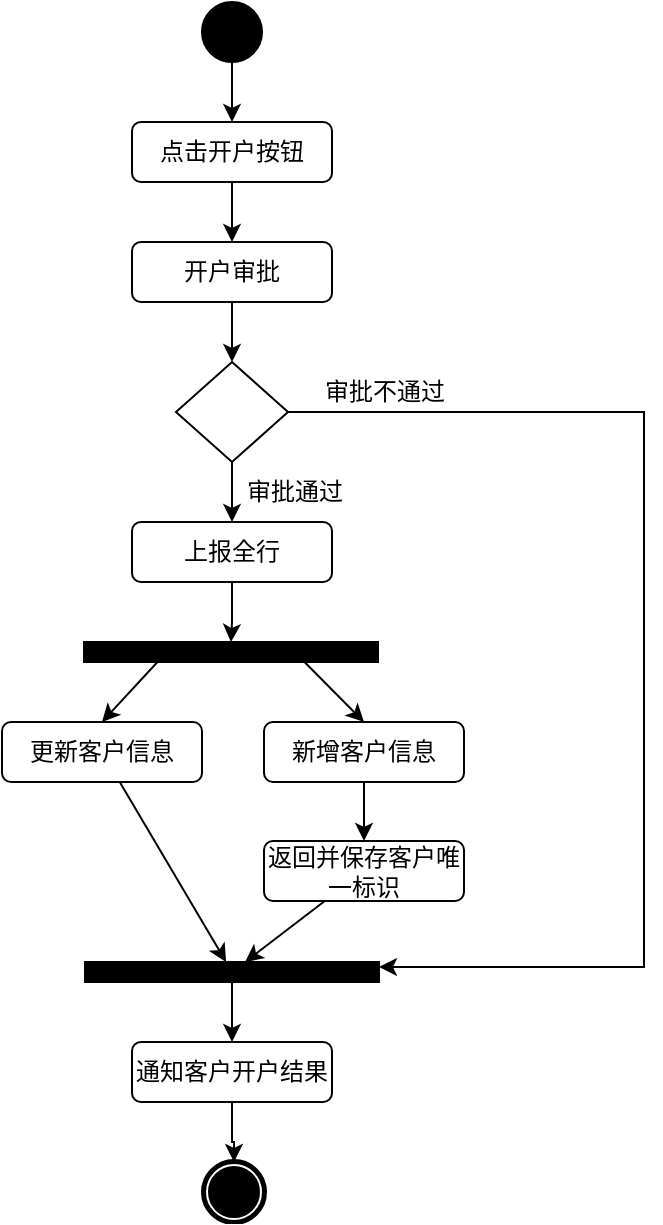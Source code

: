 <mxfile version="21.6.3" type="github">
  <diagram name="第 1 页" id="KpwH38NJhL-2iP__na4u">
    <mxGraphModel dx="1166" dy="775" grid="1" gridSize="10" guides="1" tooltips="1" connect="1" arrows="1" fold="1" page="1" pageScale="1" pageWidth="827" pageHeight="1169" math="0" shadow="0">
      <root>
        <mxCell id="0" />
        <mxCell id="1" parent="0" />
        <mxCell id="4NqjiliNqMVZv8EwBXte-3" value="" style="edgeStyle=orthogonalEdgeStyle;rounded=0;orthogonalLoop=1;jettySize=auto;html=1;" edge="1" parent="1" source="4NqjiliNqMVZv8EwBXte-1" target="4NqjiliNqMVZv8EwBXte-2">
          <mxGeometry relative="1" as="geometry" />
        </mxCell>
        <mxCell id="4NqjiliNqMVZv8EwBXte-1" value="" style="ellipse;whiteSpace=wrap;html=1;rounded=0;shadow=0;comic=0;labelBackgroundColor=none;strokeWidth=1;fillColor=#000000;fontFamily=Verdana;fontSize=12;align=center;" vertex="1" parent="1">
          <mxGeometry x="399" y="150" width="30" height="30" as="geometry" />
        </mxCell>
        <mxCell id="4NqjiliNqMVZv8EwBXte-7" value="" style="edgeStyle=orthogonalEdgeStyle;rounded=0;orthogonalLoop=1;jettySize=auto;html=1;" edge="1" parent="1" source="4NqjiliNqMVZv8EwBXte-2" target="4NqjiliNqMVZv8EwBXte-6">
          <mxGeometry relative="1" as="geometry" />
        </mxCell>
        <mxCell id="4NqjiliNqMVZv8EwBXte-2" value="点击开户按钮" style="rounded=1;whiteSpace=wrap;html=1;" vertex="1" parent="1">
          <mxGeometry x="364" y="210" width="100" height="30" as="geometry" />
        </mxCell>
        <mxCell id="4NqjiliNqMVZv8EwBXte-9" value="" style="edgeStyle=orthogonalEdgeStyle;rounded=0;orthogonalLoop=1;jettySize=auto;html=1;" edge="1" parent="1" source="4NqjiliNqMVZv8EwBXte-6" target="4NqjiliNqMVZv8EwBXte-8">
          <mxGeometry relative="1" as="geometry" />
        </mxCell>
        <mxCell id="4NqjiliNqMVZv8EwBXte-6" value="开户审批" style="rounded=1;whiteSpace=wrap;html=1;" vertex="1" parent="1">
          <mxGeometry x="364" y="270" width="100" height="30" as="geometry" />
        </mxCell>
        <mxCell id="4NqjiliNqMVZv8EwBXte-11" value="" style="edgeStyle=orthogonalEdgeStyle;rounded=0;orthogonalLoop=1;jettySize=auto;html=1;" edge="1" parent="1" source="4NqjiliNqMVZv8EwBXte-8" target="4NqjiliNqMVZv8EwBXte-10">
          <mxGeometry relative="1" as="geometry" />
        </mxCell>
        <mxCell id="4NqjiliNqMVZv8EwBXte-24" style="edgeStyle=orthogonalEdgeStyle;rounded=0;orthogonalLoop=1;jettySize=auto;html=1;entryX=1;entryY=0.25;entryDx=0;entryDy=0;" edge="1" parent="1" source="4NqjiliNqMVZv8EwBXte-8" target="4NqjiliNqMVZv8EwBXte-20">
          <mxGeometry relative="1" as="geometry">
            <Array as="points">
              <mxPoint x="620" y="355" />
              <mxPoint x="620" y="633" />
            </Array>
          </mxGeometry>
        </mxCell>
        <mxCell id="4NqjiliNqMVZv8EwBXte-8" value="" style="rhombus;whiteSpace=wrap;html=1;" vertex="1" parent="1">
          <mxGeometry x="386" y="330" width="56" height="50" as="geometry" />
        </mxCell>
        <mxCell id="4NqjiliNqMVZv8EwBXte-13" style="edgeStyle=orthogonalEdgeStyle;rounded=0;orthogonalLoop=1;jettySize=auto;html=1;entryX=0.5;entryY=0;entryDx=0;entryDy=0;" edge="1" parent="1" source="4NqjiliNqMVZv8EwBXte-10" target="4NqjiliNqMVZv8EwBXte-12">
          <mxGeometry relative="1" as="geometry" />
        </mxCell>
        <mxCell id="4NqjiliNqMVZv8EwBXte-10" value="上报全行" style="rounded=1;whiteSpace=wrap;html=1;" vertex="1" parent="1">
          <mxGeometry x="364" y="410" width="100" height="30" as="geometry" />
        </mxCell>
        <mxCell id="4NqjiliNqMVZv8EwBXte-12" value="" style="whiteSpace=wrap;html=1;rounded=0;shadow=0;comic=0;labelBackgroundColor=none;strokeWidth=1;fillColor=#000000;fontFamily=Verdana;fontSize=12;align=center;rotation=0;" vertex="1" parent="1">
          <mxGeometry x="340" y="470" width="147" height="10" as="geometry" />
        </mxCell>
        <mxCell id="4NqjiliNqMVZv8EwBXte-21" value="" style="rounded=0;orthogonalLoop=1;jettySize=auto;html=1;" edge="1" parent="1" source="4NqjiliNqMVZv8EwBXte-14" target="4NqjiliNqMVZv8EwBXte-20">
          <mxGeometry relative="1" as="geometry" />
        </mxCell>
        <mxCell id="4NqjiliNqMVZv8EwBXte-14" value="更新客户信息" style="rounded=1;whiteSpace=wrap;html=1;" vertex="1" parent="1">
          <mxGeometry x="299" y="510" width="100" height="30" as="geometry" />
        </mxCell>
        <mxCell id="4NqjiliNqMVZv8EwBXte-19" value="" style="edgeStyle=orthogonalEdgeStyle;rounded=0;orthogonalLoop=1;jettySize=auto;html=1;" edge="1" parent="1" source="4NqjiliNqMVZv8EwBXte-15" target="4NqjiliNqMVZv8EwBXte-18">
          <mxGeometry relative="1" as="geometry" />
        </mxCell>
        <mxCell id="4NqjiliNqMVZv8EwBXte-15" value="新增客户信息" style="rounded=1;whiteSpace=wrap;html=1;" vertex="1" parent="1">
          <mxGeometry x="430" y="510" width="100" height="30" as="geometry" />
        </mxCell>
        <mxCell id="4NqjiliNqMVZv8EwBXte-16" value="" style="endArrow=classic;html=1;rounded=0;exitX=0.25;exitY=1;exitDx=0;exitDy=0;entryX=0.5;entryY=0;entryDx=0;entryDy=0;" edge="1" parent="1" source="4NqjiliNqMVZv8EwBXte-12" target="4NqjiliNqMVZv8EwBXte-14">
          <mxGeometry width="50" height="50" relative="1" as="geometry">
            <mxPoint x="290" y="630" as="sourcePoint" />
            <mxPoint x="340" y="580" as="targetPoint" />
          </mxGeometry>
        </mxCell>
        <mxCell id="4NqjiliNqMVZv8EwBXte-17" value="" style="endArrow=classic;html=1;rounded=0;exitX=0.75;exitY=1;exitDx=0;exitDy=0;entryX=0.5;entryY=0;entryDx=0;entryDy=0;" edge="1" parent="1" source="4NqjiliNqMVZv8EwBXte-12" target="4NqjiliNqMVZv8EwBXte-15">
          <mxGeometry width="50" height="50" relative="1" as="geometry">
            <mxPoint x="387" y="490" as="sourcePoint" />
            <mxPoint x="359" y="520" as="targetPoint" />
          </mxGeometry>
        </mxCell>
        <mxCell id="4NqjiliNqMVZv8EwBXte-22" value="" style="rounded=0;orthogonalLoop=1;jettySize=auto;html=1;" edge="1" parent="1" source="4NqjiliNqMVZv8EwBXte-18" target="4NqjiliNqMVZv8EwBXte-20">
          <mxGeometry relative="1" as="geometry" />
        </mxCell>
        <mxCell id="4NqjiliNqMVZv8EwBXte-18" value="返回并保存客户唯一标识" style="rounded=1;whiteSpace=wrap;html=1;" vertex="1" parent="1">
          <mxGeometry x="430" y="569.5" width="100" height="30" as="geometry" />
        </mxCell>
        <mxCell id="4NqjiliNqMVZv8EwBXte-28" value="" style="edgeStyle=orthogonalEdgeStyle;rounded=0;orthogonalLoop=1;jettySize=auto;html=1;" edge="1" parent="1" source="4NqjiliNqMVZv8EwBXte-20" target="4NqjiliNqMVZv8EwBXte-27">
          <mxGeometry relative="1" as="geometry" />
        </mxCell>
        <mxCell id="4NqjiliNqMVZv8EwBXte-20" value="" style="whiteSpace=wrap;html=1;rounded=0;shadow=0;comic=0;labelBackgroundColor=none;strokeWidth=1;fillColor=#000000;fontFamily=Verdana;fontSize=12;align=center;rotation=0;" vertex="1" parent="1">
          <mxGeometry x="340.5" y="630" width="147" height="10" as="geometry" />
        </mxCell>
        <mxCell id="4NqjiliNqMVZv8EwBXte-23" value="审批通过" style="text;html=1;align=center;verticalAlign=middle;resizable=0;points=[];autosize=1;strokeColor=none;fillColor=none;" vertex="1" parent="1">
          <mxGeometry x="410" y="380" width="70" height="30" as="geometry" />
        </mxCell>
        <mxCell id="4NqjiliNqMVZv8EwBXte-25" value="审批不通过" style="text;html=1;align=center;verticalAlign=middle;resizable=0;points=[];autosize=1;strokeColor=none;fillColor=none;" vertex="1" parent="1">
          <mxGeometry x="450" y="330" width="80" height="30" as="geometry" />
        </mxCell>
        <mxCell id="4NqjiliNqMVZv8EwBXte-30" value="" style="edgeStyle=orthogonalEdgeStyle;rounded=0;orthogonalLoop=1;jettySize=auto;html=1;" edge="1" parent="1" source="4NqjiliNqMVZv8EwBXte-27" target="4NqjiliNqMVZv8EwBXte-29">
          <mxGeometry relative="1" as="geometry" />
        </mxCell>
        <mxCell id="4NqjiliNqMVZv8EwBXte-27" value="通知客户开户结果" style="rounded=1;whiteSpace=wrap;html=1;" vertex="1" parent="1">
          <mxGeometry x="364" y="670" width="100" height="30" as="geometry" />
        </mxCell>
        <mxCell id="4NqjiliNqMVZv8EwBXte-29" value="" style="shape=mxgraph.bpmn.shape;html=1;verticalLabelPosition=bottom;labelBackgroundColor=#ffffff;verticalAlign=top;perimeter=ellipsePerimeter;outline=end;symbol=terminate;rounded=0;shadow=0;comic=0;strokeWidth=1;fontFamily=Verdana;fontSize=12;align=center;" vertex="1" parent="1">
          <mxGeometry x="400" y="730" width="30" height="30" as="geometry" />
        </mxCell>
      </root>
    </mxGraphModel>
  </diagram>
</mxfile>
